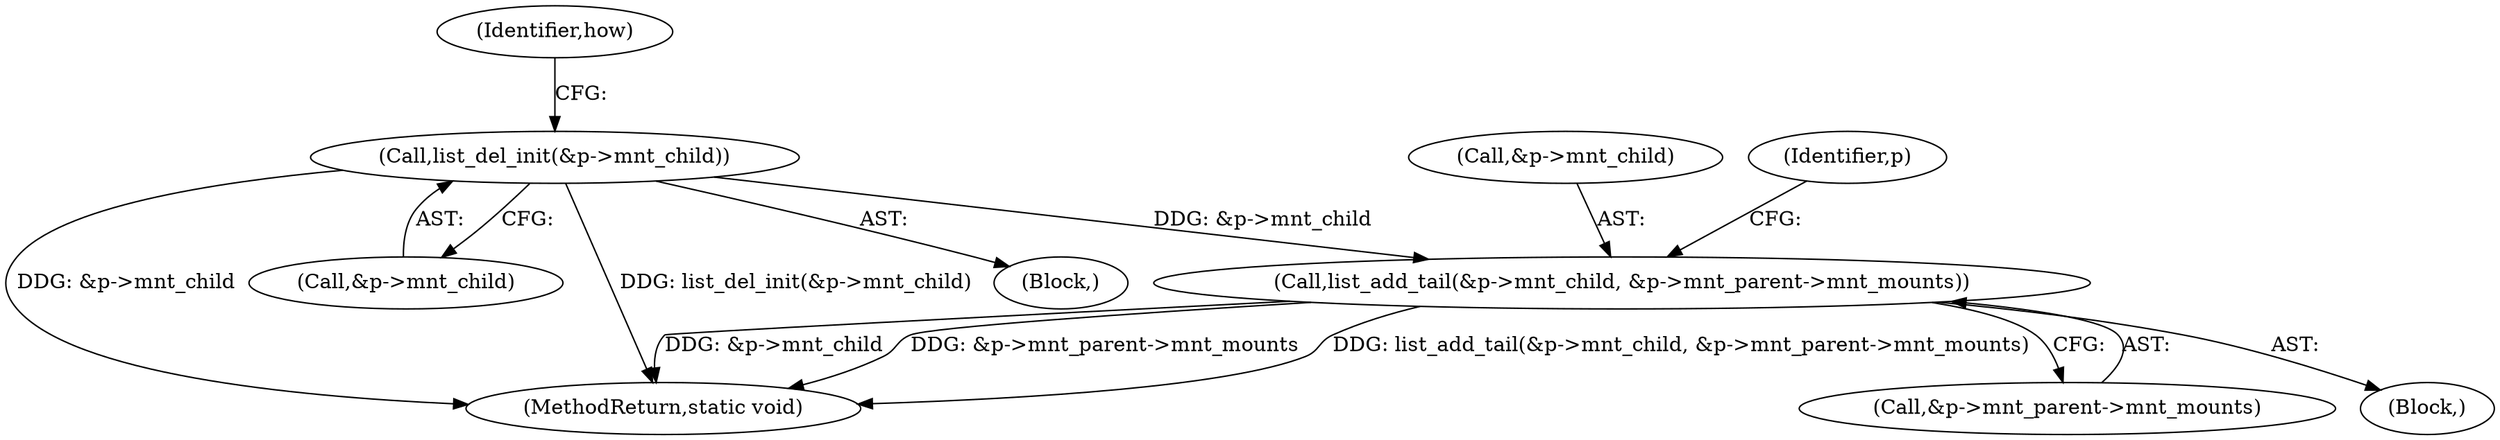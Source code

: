 digraph "0_linux_e0c9c0afd2fc958ffa34b697972721d81df8a56f_0@pointer" {
"1000227" [label="(Call,list_add_tail(&p->mnt_child, &p->mnt_parent->mnt_mounts))"];
"1000143" [label="(Call,list_del_init(&p->mnt_child))"];
"1000142" [label="(Block,)"];
"1000228" [label="(Call,&p->mnt_child)"];
"1000226" [label="(Block,)"];
"1000243" [label="(Identifier,p)"];
"1000227" [label="(Call,list_add_tail(&p->mnt_child, &p->mnt_parent->mnt_mounts))"];
"1000144" [label="(Call,&p->mnt_child)"];
"1000143" [label="(Call,list_del_init(&p->mnt_child))"];
"1000150" [label="(Identifier,how)"];
"1000245" [label="(MethodReturn,static void)"];
"1000232" [label="(Call,&p->mnt_parent->mnt_mounts)"];
"1000227" -> "1000226"  [label="AST: "];
"1000227" -> "1000232"  [label="CFG: "];
"1000228" -> "1000227"  [label="AST: "];
"1000232" -> "1000227"  [label="AST: "];
"1000243" -> "1000227"  [label="CFG: "];
"1000227" -> "1000245"  [label="DDG: list_add_tail(&p->mnt_child, &p->mnt_parent->mnt_mounts)"];
"1000227" -> "1000245"  [label="DDG: &p->mnt_child"];
"1000227" -> "1000245"  [label="DDG: &p->mnt_parent->mnt_mounts"];
"1000143" -> "1000227"  [label="DDG: &p->mnt_child"];
"1000143" -> "1000142"  [label="AST: "];
"1000143" -> "1000144"  [label="CFG: "];
"1000144" -> "1000143"  [label="AST: "];
"1000150" -> "1000143"  [label="CFG: "];
"1000143" -> "1000245"  [label="DDG: &p->mnt_child"];
"1000143" -> "1000245"  [label="DDG: list_del_init(&p->mnt_child)"];
}
